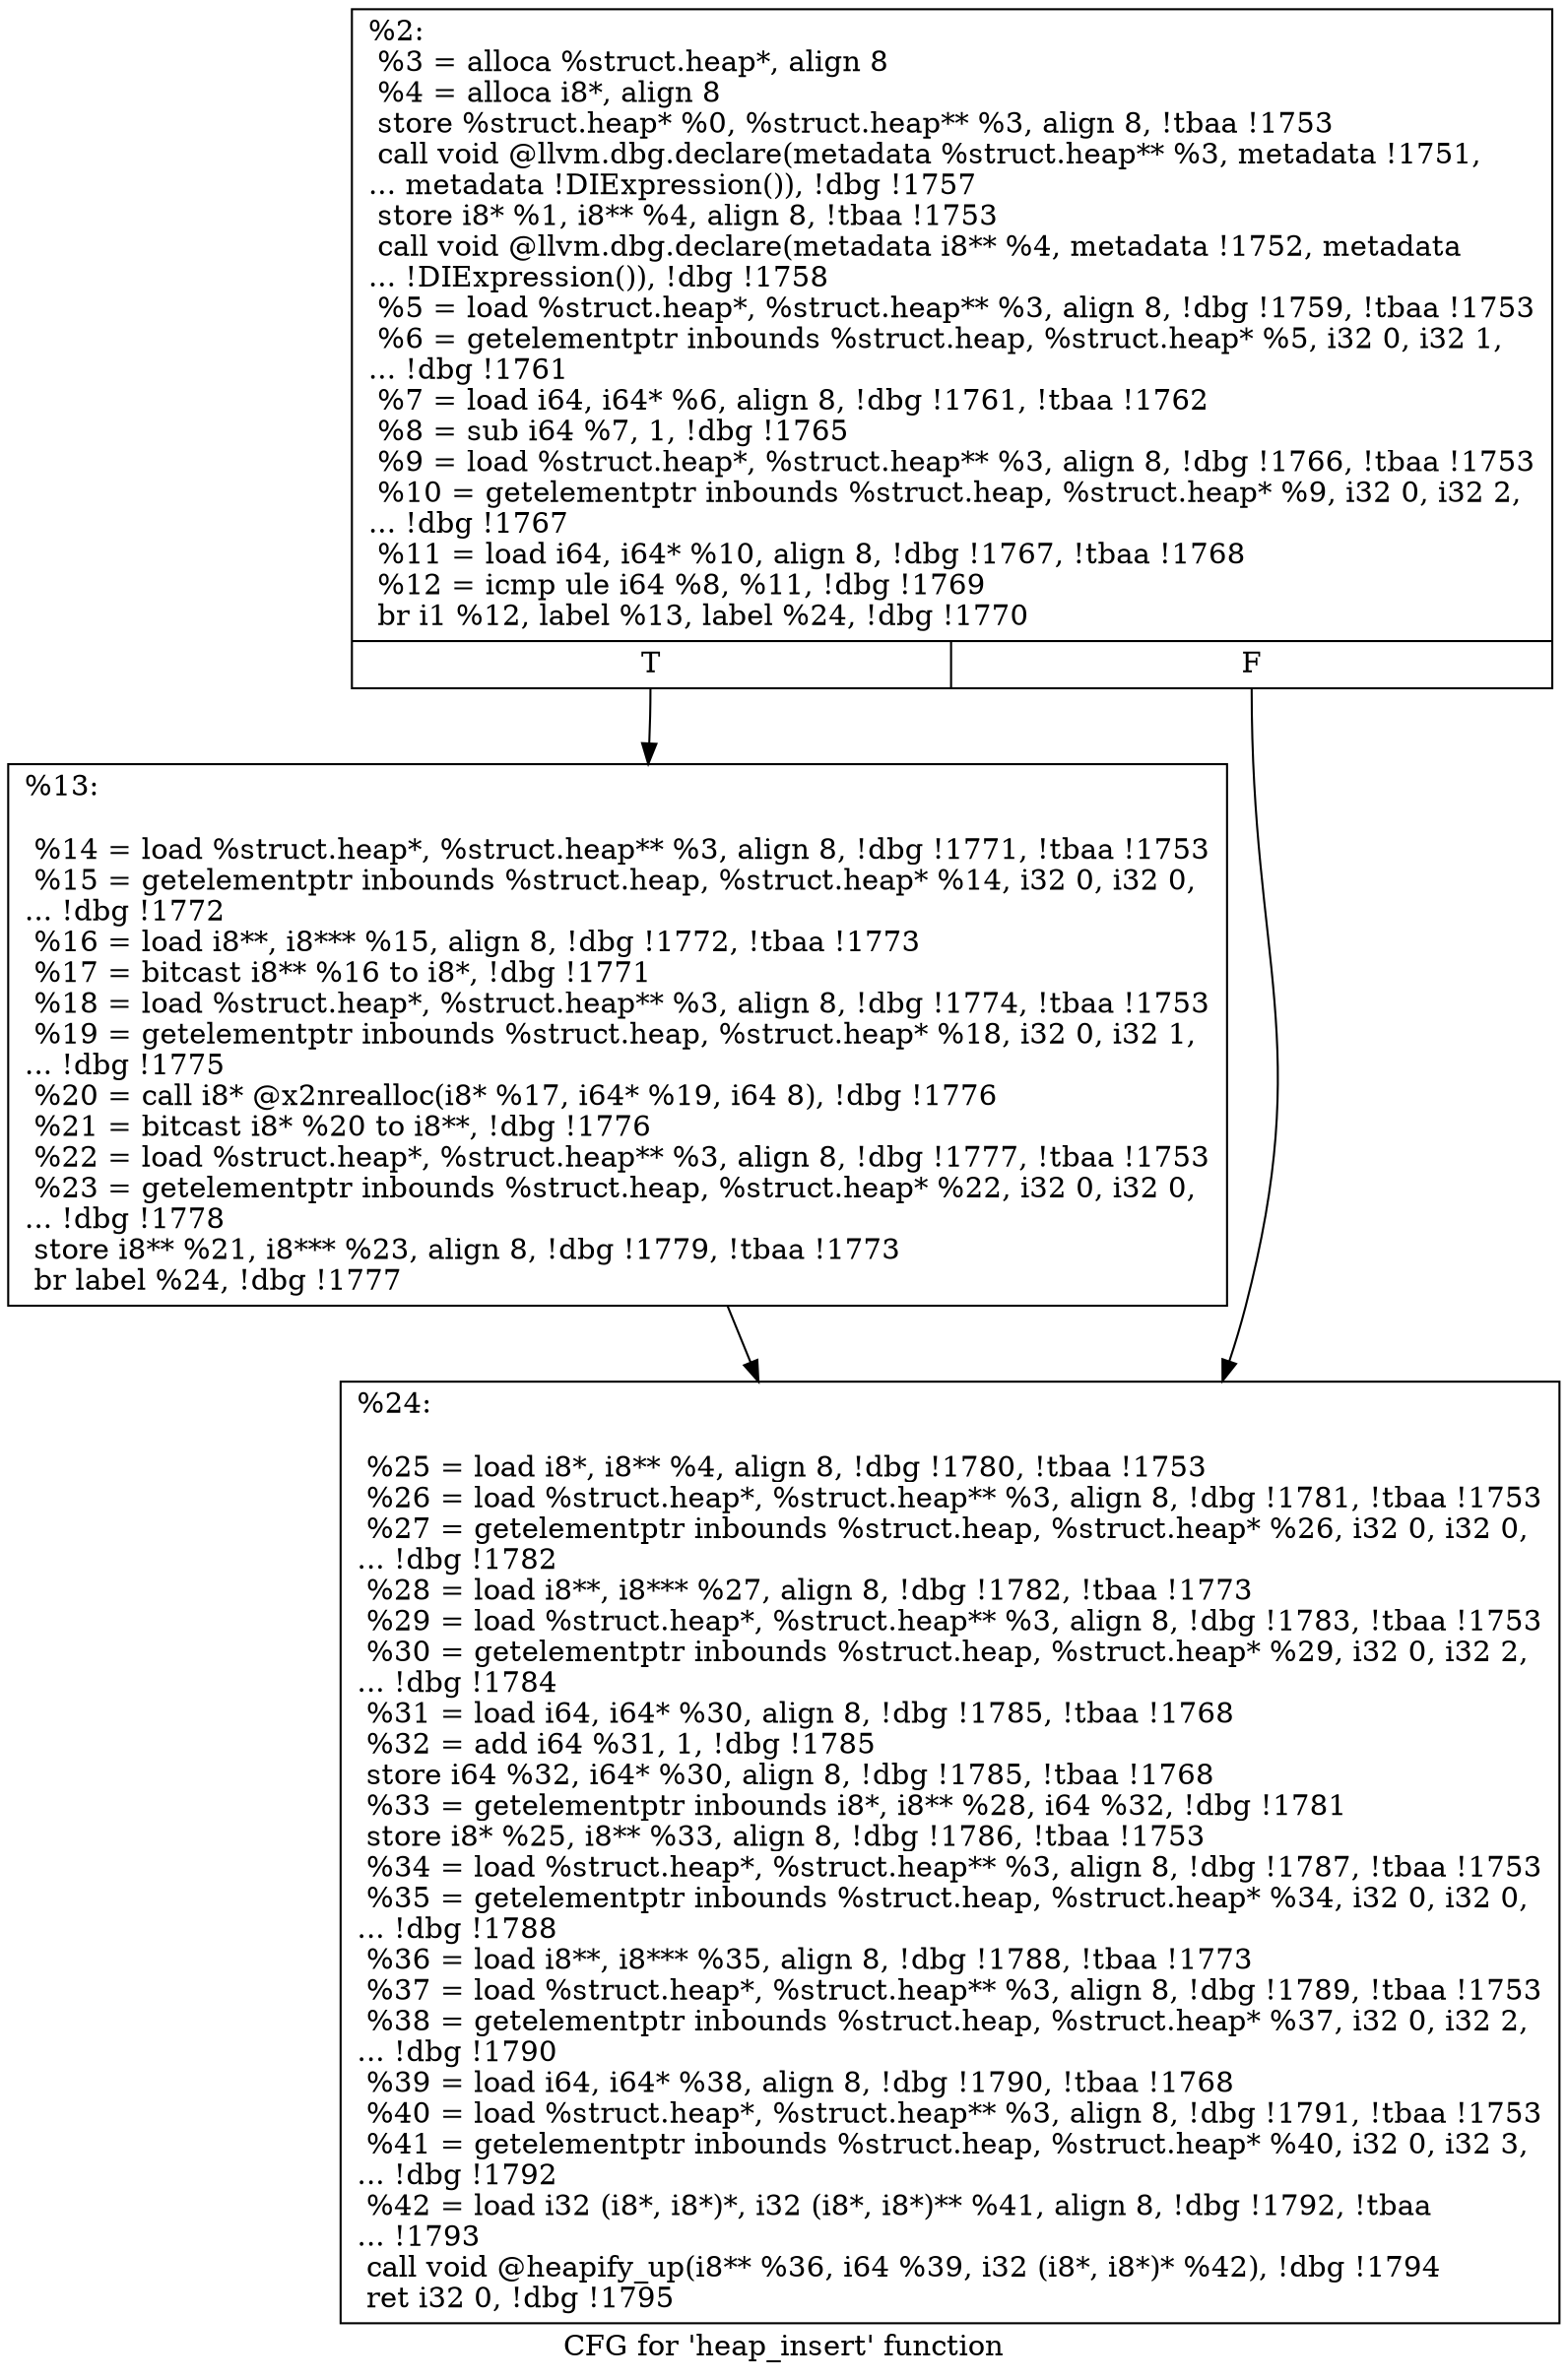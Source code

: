 digraph "CFG for 'heap_insert' function" {
	label="CFG for 'heap_insert' function";

	Node0x215e350 [shape=record,label="{%2:\l  %3 = alloca %struct.heap*, align 8\l  %4 = alloca i8*, align 8\l  store %struct.heap* %0, %struct.heap** %3, align 8, !tbaa !1753\l  call void @llvm.dbg.declare(metadata %struct.heap** %3, metadata !1751,\l... metadata !DIExpression()), !dbg !1757\l  store i8* %1, i8** %4, align 8, !tbaa !1753\l  call void @llvm.dbg.declare(metadata i8** %4, metadata !1752, metadata\l... !DIExpression()), !dbg !1758\l  %5 = load %struct.heap*, %struct.heap** %3, align 8, !dbg !1759, !tbaa !1753\l  %6 = getelementptr inbounds %struct.heap, %struct.heap* %5, i32 0, i32 1,\l... !dbg !1761\l  %7 = load i64, i64* %6, align 8, !dbg !1761, !tbaa !1762\l  %8 = sub i64 %7, 1, !dbg !1765\l  %9 = load %struct.heap*, %struct.heap** %3, align 8, !dbg !1766, !tbaa !1753\l  %10 = getelementptr inbounds %struct.heap, %struct.heap* %9, i32 0, i32 2,\l... !dbg !1767\l  %11 = load i64, i64* %10, align 8, !dbg !1767, !tbaa !1768\l  %12 = icmp ule i64 %8, %11, !dbg !1769\l  br i1 %12, label %13, label %24, !dbg !1770\l|{<s0>T|<s1>F}}"];
	Node0x215e350:s0 -> Node0x215ece0;
	Node0x215e350:s1 -> Node0x215ed30;
	Node0x215ece0 [shape=record,label="{%13:\l\l  %14 = load %struct.heap*, %struct.heap** %3, align 8, !dbg !1771, !tbaa !1753\l  %15 = getelementptr inbounds %struct.heap, %struct.heap* %14, i32 0, i32 0,\l... !dbg !1772\l  %16 = load i8**, i8*** %15, align 8, !dbg !1772, !tbaa !1773\l  %17 = bitcast i8** %16 to i8*, !dbg !1771\l  %18 = load %struct.heap*, %struct.heap** %3, align 8, !dbg !1774, !tbaa !1753\l  %19 = getelementptr inbounds %struct.heap, %struct.heap* %18, i32 0, i32 1,\l... !dbg !1775\l  %20 = call i8* @x2nrealloc(i8* %17, i64* %19, i64 8), !dbg !1776\l  %21 = bitcast i8* %20 to i8**, !dbg !1776\l  %22 = load %struct.heap*, %struct.heap** %3, align 8, !dbg !1777, !tbaa !1753\l  %23 = getelementptr inbounds %struct.heap, %struct.heap* %22, i32 0, i32 0,\l... !dbg !1778\l  store i8** %21, i8*** %23, align 8, !dbg !1779, !tbaa !1773\l  br label %24, !dbg !1777\l}"];
	Node0x215ece0 -> Node0x215ed30;
	Node0x215ed30 [shape=record,label="{%24:\l\l  %25 = load i8*, i8** %4, align 8, !dbg !1780, !tbaa !1753\l  %26 = load %struct.heap*, %struct.heap** %3, align 8, !dbg !1781, !tbaa !1753\l  %27 = getelementptr inbounds %struct.heap, %struct.heap* %26, i32 0, i32 0,\l... !dbg !1782\l  %28 = load i8**, i8*** %27, align 8, !dbg !1782, !tbaa !1773\l  %29 = load %struct.heap*, %struct.heap** %3, align 8, !dbg !1783, !tbaa !1753\l  %30 = getelementptr inbounds %struct.heap, %struct.heap* %29, i32 0, i32 2,\l... !dbg !1784\l  %31 = load i64, i64* %30, align 8, !dbg !1785, !tbaa !1768\l  %32 = add i64 %31, 1, !dbg !1785\l  store i64 %32, i64* %30, align 8, !dbg !1785, !tbaa !1768\l  %33 = getelementptr inbounds i8*, i8** %28, i64 %32, !dbg !1781\l  store i8* %25, i8** %33, align 8, !dbg !1786, !tbaa !1753\l  %34 = load %struct.heap*, %struct.heap** %3, align 8, !dbg !1787, !tbaa !1753\l  %35 = getelementptr inbounds %struct.heap, %struct.heap* %34, i32 0, i32 0,\l... !dbg !1788\l  %36 = load i8**, i8*** %35, align 8, !dbg !1788, !tbaa !1773\l  %37 = load %struct.heap*, %struct.heap** %3, align 8, !dbg !1789, !tbaa !1753\l  %38 = getelementptr inbounds %struct.heap, %struct.heap* %37, i32 0, i32 2,\l... !dbg !1790\l  %39 = load i64, i64* %38, align 8, !dbg !1790, !tbaa !1768\l  %40 = load %struct.heap*, %struct.heap** %3, align 8, !dbg !1791, !tbaa !1753\l  %41 = getelementptr inbounds %struct.heap, %struct.heap* %40, i32 0, i32 3,\l... !dbg !1792\l  %42 = load i32 (i8*, i8*)*, i32 (i8*, i8*)** %41, align 8, !dbg !1792, !tbaa\l... !1793\l  call void @heapify_up(i8** %36, i64 %39, i32 (i8*, i8*)* %42), !dbg !1794\l  ret i32 0, !dbg !1795\l}"];
}
